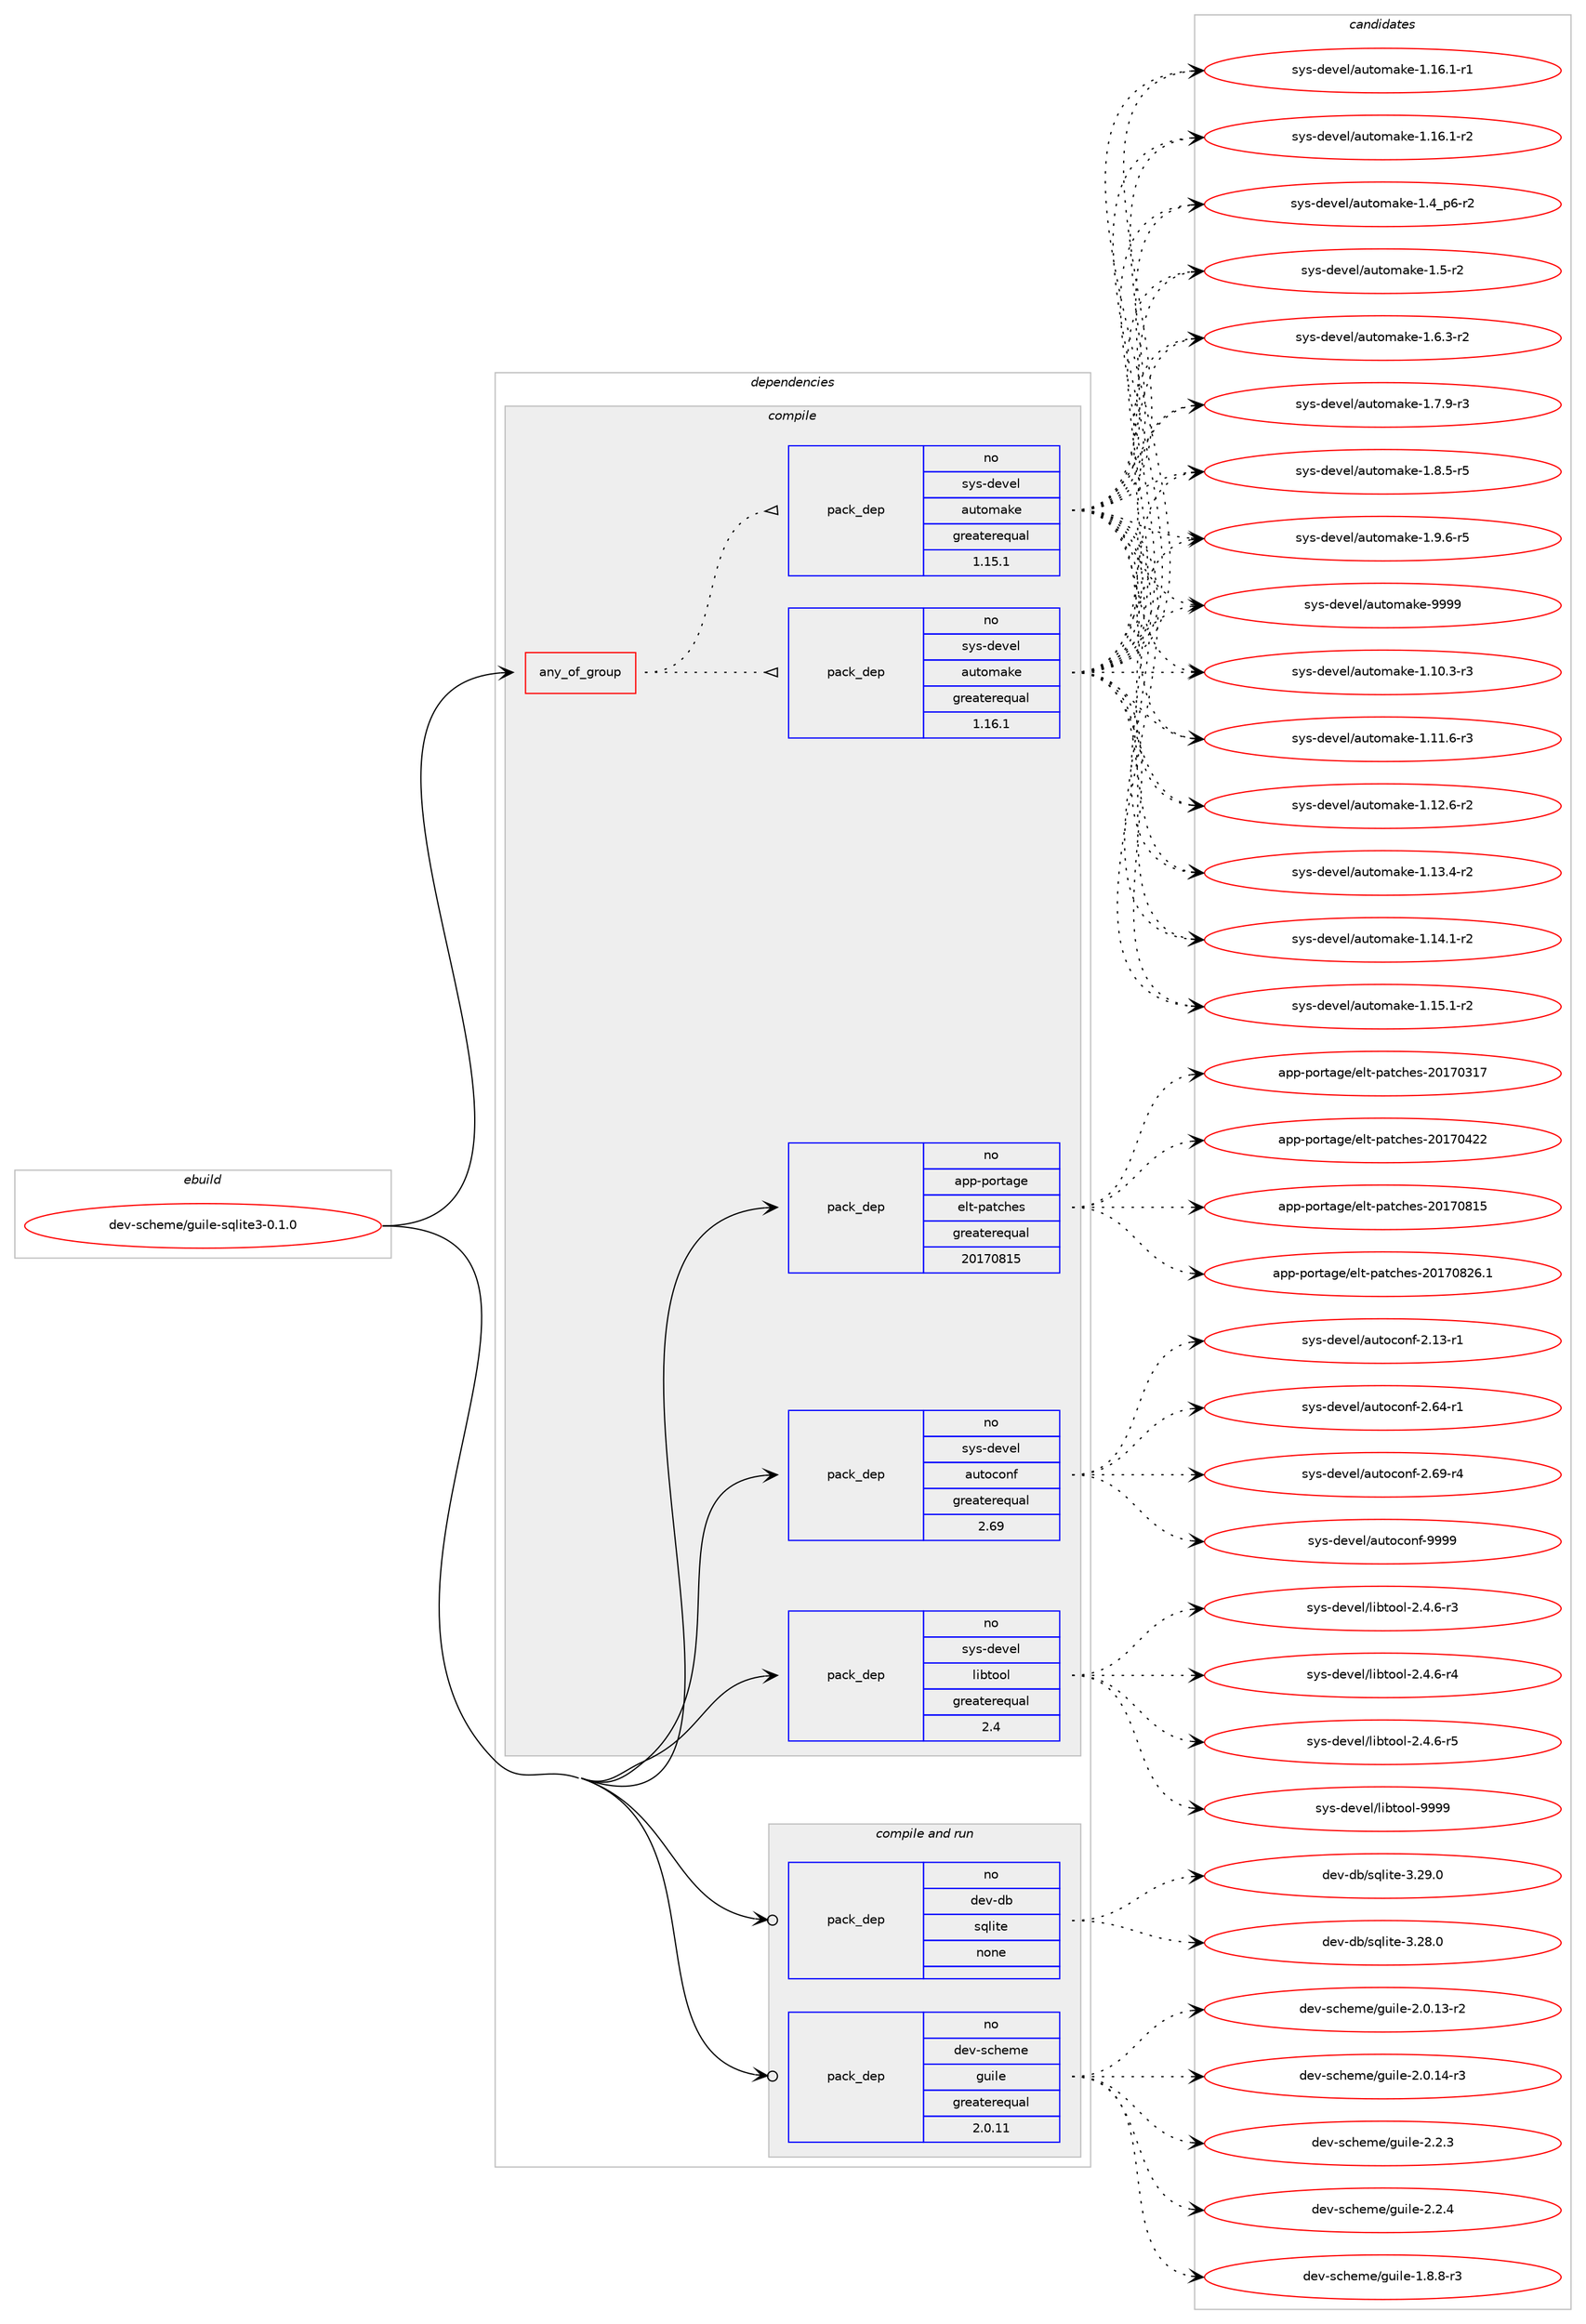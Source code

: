 digraph prolog {

# *************
# Graph options
# *************

newrank=true;
concentrate=true;
compound=true;
graph [rankdir=LR,fontname=Helvetica,fontsize=10,ranksep=1.5];#, ranksep=2.5, nodesep=0.2];
edge  [arrowhead=vee];
node  [fontname=Helvetica,fontsize=10];

# **********
# The ebuild
# **********

subgraph cluster_leftcol {
color=gray;
rank=same;
label=<<i>ebuild</i>>;
id [label="dev-scheme/guile-sqlite3-0.1.0", color=red, width=4, href="../dev-scheme/guile-sqlite3-0.1.0.svg"];
}

# ****************
# The dependencies
# ****************

subgraph cluster_midcol {
color=gray;
label=<<i>dependencies</i>>;
subgraph cluster_compile {
fillcolor="#eeeeee";
style=filled;
label=<<i>compile</i>>;
subgraph any11684 {
dependency723748 [label=<<TABLE BORDER="0" CELLBORDER="1" CELLSPACING="0" CELLPADDING="4"><TR><TD CELLPADDING="10">any_of_group</TD></TR></TABLE>>, shape=none, color=red];subgraph pack530070 {
dependency723749 [label=<<TABLE BORDER="0" CELLBORDER="1" CELLSPACING="0" CELLPADDING="4" WIDTH="220"><TR><TD ROWSPAN="6" CELLPADDING="30">pack_dep</TD></TR><TR><TD WIDTH="110">no</TD></TR><TR><TD>sys-devel</TD></TR><TR><TD>automake</TD></TR><TR><TD>greaterequal</TD></TR><TR><TD>1.16.1</TD></TR></TABLE>>, shape=none, color=blue];
}
dependency723748:e -> dependency723749:w [weight=20,style="dotted",arrowhead="oinv"];
subgraph pack530071 {
dependency723750 [label=<<TABLE BORDER="0" CELLBORDER="1" CELLSPACING="0" CELLPADDING="4" WIDTH="220"><TR><TD ROWSPAN="6" CELLPADDING="30">pack_dep</TD></TR><TR><TD WIDTH="110">no</TD></TR><TR><TD>sys-devel</TD></TR><TR><TD>automake</TD></TR><TR><TD>greaterequal</TD></TR><TR><TD>1.15.1</TD></TR></TABLE>>, shape=none, color=blue];
}
dependency723748:e -> dependency723750:w [weight=20,style="dotted",arrowhead="oinv"];
}
id:e -> dependency723748:w [weight=20,style="solid",arrowhead="vee"];
subgraph pack530072 {
dependency723751 [label=<<TABLE BORDER="0" CELLBORDER="1" CELLSPACING="0" CELLPADDING="4" WIDTH="220"><TR><TD ROWSPAN="6" CELLPADDING="30">pack_dep</TD></TR><TR><TD WIDTH="110">no</TD></TR><TR><TD>app-portage</TD></TR><TR><TD>elt-patches</TD></TR><TR><TD>greaterequal</TD></TR><TR><TD>20170815</TD></TR></TABLE>>, shape=none, color=blue];
}
id:e -> dependency723751:w [weight=20,style="solid",arrowhead="vee"];
subgraph pack530073 {
dependency723752 [label=<<TABLE BORDER="0" CELLBORDER="1" CELLSPACING="0" CELLPADDING="4" WIDTH="220"><TR><TD ROWSPAN="6" CELLPADDING="30">pack_dep</TD></TR><TR><TD WIDTH="110">no</TD></TR><TR><TD>sys-devel</TD></TR><TR><TD>autoconf</TD></TR><TR><TD>greaterequal</TD></TR><TR><TD>2.69</TD></TR></TABLE>>, shape=none, color=blue];
}
id:e -> dependency723752:w [weight=20,style="solid",arrowhead="vee"];
subgraph pack530074 {
dependency723753 [label=<<TABLE BORDER="0" CELLBORDER="1" CELLSPACING="0" CELLPADDING="4" WIDTH="220"><TR><TD ROWSPAN="6" CELLPADDING="30">pack_dep</TD></TR><TR><TD WIDTH="110">no</TD></TR><TR><TD>sys-devel</TD></TR><TR><TD>libtool</TD></TR><TR><TD>greaterequal</TD></TR><TR><TD>2.4</TD></TR></TABLE>>, shape=none, color=blue];
}
id:e -> dependency723753:w [weight=20,style="solid",arrowhead="vee"];
}
subgraph cluster_compileandrun {
fillcolor="#eeeeee";
style=filled;
label=<<i>compile and run</i>>;
subgraph pack530075 {
dependency723754 [label=<<TABLE BORDER="0" CELLBORDER="1" CELLSPACING="0" CELLPADDING="4" WIDTH="220"><TR><TD ROWSPAN="6" CELLPADDING="30">pack_dep</TD></TR><TR><TD WIDTH="110">no</TD></TR><TR><TD>dev-db</TD></TR><TR><TD>sqlite</TD></TR><TR><TD>none</TD></TR><TR><TD></TD></TR></TABLE>>, shape=none, color=blue];
}
id:e -> dependency723754:w [weight=20,style="solid",arrowhead="odotvee"];
subgraph pack530076 {
dependency723755 [label=<<TABLE BORDER="0" CELLBORDER="1" CELLSPACING="0" CELLPADDING="4" WIDTH="220"><TR><TD ROWSPAN="6" CELLPADDING="30">pack_dep</TD></TR><TR><TD WIDTH="110">no</TD></TR><TR><TD>dev-scheme</TD></TR><TR><TD>guile</TD></TR><TR><TD>greaterequal</TD></TR><TR><TD>2.0.11</TD></TR></TABLE>>, shape=none, color=blue];
}
id:e -> dependency723755:w [weight=20,style="solid",arrowhead="odotvee"];
}
subgraph cluster_run {
fillcolor="#eeeeee";
style=filled;
label=<<i>run</i>>;
}
}

# **************
# The candidates
# **************

subgraph cluster_choices {
rank=same;
color=gray;
label=<<i>candidates</i>>;

subgraph choice530070 {
color=black;
nodesep=1;
choice11512111545100101118101108479711711611110997107101454946494846514511451 [label="sys-devel/automake-1.10.3-r3", color=red, width=4,href="../sys-devel/automake-1.10.3-r3.svg"];
choice11512111545100101118101108479711711611110997107101454946494946544511451 [label="sys-devel/automake-1.11.6-r3", color=red, width=4,href="../sys-devel/automake-1.11.6-r3.svg"];
choice11512111545100101118101108479711711611110997107101454946495046544511450 [label="sys-devel/automake-1.12.6-r2", color=red, width=4,href="../sys-devel/automake-1.12.6-r2.svg"];
choice11512111545100101118101108479711711611110997107101454946495146524511450 [label="sys-devel/automake-1.13.4-r2", color=red, width=4,href="../sys-devel/automake-1.13.4-r2.svg"];
choice11512111545100101118101108479711711611110997107101454946495246494511450 [label="sys-devel/automake-1.14.1-r2", color=red, width=4,href="../sys-devel/automake-1.14.1-r2.svg"];
choice11512111545100101118101108479711711611110997107101454946495346494511450 [label="sys-devel/automake-1.15.1-r2", color=red, width=4,href="../sys-devel/automake-1.15.1-r2.svg"];
choice11512111545100101118101108479711711611110997107101454946495446494511449 [label="sys-devel/automake-1.16.1-r1", color=red, width=4,href="../sys-devel/automake-1.16.1-r1.svg"];
choice11512111545100101118101108479711711611110997107101454946495446494511450 [label="sys-devel/automake-1.16.1-r2", color=red, width=4,href="../sys-devel/automake-1.16.1-r2.svg"];
choice115121115451001011181011084797117116111109971071014549465295112544511450 [label="sys-devel/automake-1.4_p6-r2", color=red, width=4,href="../sys-devel/automake-1.4_p6-r2.svg"];
choice11512111545100101118101108479711711611110997107101454946534511450 [label="sys-devel/automake-1.5-r2", color=red, width=4,href="../sys-devel/automake-1.5-r2.svg"];
choice115121115451001011181011084797117116111109971071014549465446514511450 [label="sys-devel/automake-1.6.3-r2", color=red, width=4,href="../sys-devel/automake-1.6.3-r2.svg"];
choice115121115451001011181011084797117116111109971071014549465546574511451 [label="sys-devel/automake-1.7.9-r3", color=red, width=4,href="../sys-devel/automake-1.7.9-r3.svg"];
choice115121115451001011181011084797117116111109971071014549465646534511453 [label="sys-devel/automake-1.8.5-r5", color=red, width=4,href="../sys-devel/automake-1.8.5-r5.svg"];
choice115121115451001011181011084797117116111109971071014549465746544511453 [label="sys-devel/automake-1.9.6-r5", color=red, width=4,href="../sys-devel/automake-1.9.6-r5.svg"];
choice115121115451001011181011084797117116111109971071014557575757 [label="sys-devel/automake-9999", color=red, width=4,href="../sys-devel/automake-9999.svg"];
dependency723749:e -> choice11512111545100101118101108479711711611110997107101454946494846514511451:w [style=dotted,weight="100"];
dependency723749:e -> choice11512111545100101118101108479711711611110997107101454946494946544511451:w [style=dotted,weight="100"];
dependency723749:e -> choice11512111545100101118101108479711711611110997107101454946495046544511450:w [style=dotted,weight="100"];
dependency723749:e -> choice11512111545100101118101108479711711611110997107101454946495146524511450:w [style=dotted,weight="100"];
dependency723749:e -> choice11512111545100101118101108479711711611110997107101454946495246494511450:w [style=dotted,weight="100"];
dependency723749:e -> choice11512111545100101118101108479711711611110997107101454946495346494511450:w [style=dotted,weight="100"];
dependency723749:e -> choice11512111545100101118101108479711711611110997107101454946495446494511449:w [style=dotted,weight="100"];
dependency723749:e -> choice11512111545100101118101108479711711611110997107101454946495446494511450:w [style=dotted,weight="100"];
dependency723749:e -> choice115121115451001011181011084797117116111109971071014549465295112544511450:w [style=dotted,weight="100"];
dependency723749:e -> choice11512111545100101118101108479711711611110997107101454946534511450:w [style=dotted,weight="100"];
dependency723749:e -> choice115121115451001011181011084797117116111109971071014549465446514511450:w [style=dotted,weight="100"];
dependency723749:e -> choice115121115451001011181011084797117116111109971071014549465546574511451:w [style=dotted,weight="100"];
dependency723749:e -> choice115121115451001011181011084797117116111109971071014549465646534511453:w [style=dotted,weight="100"];
dependency723749:e -> choice115121115451001011181011084797117116111109971071014549465746544511453:w [style=dotted,weight="100"];
dependency723749:e -> choice115121115451001011181011084797117116111109971071014557575757:w [style=dotted,weight="100"];
}
subgraph choice530071 {
color=black;
nodesep=1;
choice11512111545100101118101108479711711611110997107101454946494846514511451 [label="sys-devel/automake-1.10.3-r3", color=red, width=4,href="../sys-devel/automake-1.10.3-r3.svg"];
choice11512111545100101118101108479711711611110997107101454946494946544511451 [label="sys-devel/automake-1.11.6-r3", color=red, width=4,href="../sys-devel/automake-1.11.6-r3.svg"];
choice11512111545100101118101108479711711611110997107101454946495046544511450 [label="sys-devel/automake-1.12.6-r2", color=red, width=4,href="../sys-devel/automake-1.12.6-r2.svg"];
choice11512111545100101118101108479711711611110997107101454946495146524511450 [label="sys-devel/automake-1.13.4-r2", color=red, width=4,href="../sys-devel/automake-1.13.4-r2.svg"];
choice11512111545100101118101108479711711611110997107101454946495246494511450 [label="sys-devel/automake-1.14.1-r2", color=red, width=4,href="../sys-devel/automake-1.14.1-r2.svg"];
choice11512111545100101118101108479711711611110997107101454946495346494511450 [label="sys-devel/automake-1.15.1-r2", color=red, width=4,href="../sys-devel/automake-1.15.1-r2.svg"];
choice11512111545100101118101108479711711611110997107101454946495446494511449 [label="sys-devel/automake-1.16.1-r1", color=red, width=4,href="../sys-devel/automake-1.16.1-r1.svg"];
choice11512111545100101118101108479711711611110997107101454946495446494511450 [label="sys-devel/automake-1.16.1-r2", color=red, width=4,href="../sys-devel/automake-1.16.1-r2.svg"];
choice115121115451001011181011084797117116111109971071014549465295112544511450 [label="sys-devel/automake-1.4_p6-r2", color=red, width=4,href="../sys-devel/automake-1.4_p6-r2.svg"];
choice11512111545100101118101108479711711611110997107101454946534511450 [label="sys-devel/automake-1.5-r2", color=red, width=4,href="../sys-devel/automake-1.5-r2.svg"];
choice115121115451001011181011084797117116111109971071014549465446514511450 [label="sys-devel/automake-1.6.3-r2", color=red, width=4,href="../sys-devel/automake-1.6.3-r2.svg"];
choice115121115451001011181011084797117116111109971071014549465546574511451 [label="sys-devel/automake-1.7.9-r3", color=red, width=4,href="../sys-devel/automake-1.7.9-r3.svg"];
choice115121115451001011181011084797117116111109971071014549465646534511453 [label="sys-devel/automake-1.8.5-r5", color=red, width=4,href="../sys-devel/automake-1.8.5-r5.svg"];
choice115121115451001011181011084797117116111109971071014549465746544511453 [label="sys-devel/automake-1.9.6-r5", color=red, width=4,href="../sys-devel/automake-1.9.6-r5.svg"];
choice115121115451001011181011084797117116111109971071014557575757 [label="sys-devel/automake-9999", color=red, width=4,href="../sys-devel/automake-9999.svg"];
dependency723750:e -> choice11512111545100101118101108479711711611110997107101454946494846514511451:w [style=dotted,weight="100"];
dependency723750:e -> choice11512111545100101118101108479711711611110997107101454946494946544511451:w [style=dotted,weight="100"];
dependency723750:e -> choice11512111545100101118101108479711711611110997107101454946495046544511450:w [style=dotted,weight="100"];
dependency723750:e -> choice11512111545100101118101108479711711611110997107101454946495146524511450:w [style=dotted,weight="100"];
dependency723750:e -> choice11512111545100101118101108479711711611110997107101454946495246494511450:w [style=dotted,weight="100"];
dependency723750:e -> choice11512111545100101118101108479711711611110997107101454946495346494511450:w [style=dotted,weight="100"];
dependency723750:e -> choice11512111545100101118101108479711711611110997107101454946495446494511449:w [style=dotted,weight="100"];
dependency723750:e -> choice11512111545100101118101108479711711611110997107101454946495446494511450:w [style=dotted,weight="100"];
dependency723750:e -> choice115121115451001011181011084797117116111109971071014549465295112544511450:w [style=dotted,weight="100"];
dependency723750:e -> choice11512111545100101118101108479711711611110997107101454946534511450:w [style=dotted,weight="100"];
dependency723750:e -> choice115121115451001011181011084797117116111109971071014549465446514511450:w [style=dotted,weight="100"];
dependency723750:e -> choice115121115451001011181011084797117116111109971071014549465546574511451:w [style=dotted,weight="100"];
dependency723750:e -> choice115121115451001011181011084797117116111109971071014549465646534511453:w [style=dotted,weight="100"];
dependency723750:e -> choice115121115451001011181011084797117116111109971071014549465746544511453:w [style=dotted,weight="100"];
dependency723750:e -> choice115121115451001011181011084797117116111109971071014557575757:w [style=dotted,weight="100"];
}
subgraph choice530072 {
color=black;
nodesep=1;
choice97112112451121111141169710310147101108116451129711699104101115455048495548514955 [label="app-portage/elt-patches-20170317", color=red, width=4,href="../app-portage/elt-patches-20170317.svg"];
choice97112112451121111141169710310147101108116451129711699104101115455048495548525050 [label="app-portage/elt-patches-20170422", color=red, width=4,href="../app-portage/elt-patches-20170422.svg"];
choice97112112451121111141169710310147101108116451129711699104101115455048495548564953 [label="app-portage/elt-patches-20170815", color=red, width=4,href="../app-portage/elt-patches-20170815.svg"];
choice971121124511211111411697103101471011081164511297116991041011154550484955485650544649 [label="app-portage/elt-patches-20170826.1", color=red, width=4,href="../app-portage/elt-patches-20170826.1.svg"];
dependency723751:e -> choice97112112451121111141169710310147101108116451129711699104101115455048495548514955:w [style=dotted,weight="100"];
dependency723751:e -> choice97112112451121111141169710310147101108116451129711699104101115455048495548525050:w [style=dotted,weight="100"];
dependency723751:e -> choice97112112451121111141169710310147101108116451129711699104101115455048495548564953:w [style=dotted,weight="100"];
dependency723751:e -> choice971121124511211111411697103101471011081164511297116991041011154550484955485650544649:w [style=dotted,weight="100"];
}
subgraph choice530073 {
color=black;
nodesep=1;
choice1151211154510010111810110847971171161119911111010245504649514511449 [label="sys-devel/autoconf-2.13-r1", color=red, width=4,href="../sys-devel/autoconf-2.13-r1.svg"];
choice1151211154510010111810110847971171161119911111010245504654524511449 [label="sys-devel/autoconf-2.64-r1", color=red, width=4,href="../sys-devel/autoconf-2.64-r1.svg"];
choice1151211154510010111810110847971171161119911111010245504654574511452 [label="sys-devel/autoconf-2.69-r4", color=red, width=4,href="../sys-devel/autoconf-2.69-r4.svg"];
choice115121115451001011181011084797117116111991111101024557575757 [label="sys-devel/autoconf-9999", color=red, width=4,href="../sys-devel/autoconf-9999.svg"];
dependency723752:e -> choice1151211154510010111810110847971171161119911111010245504649514511449:w [style=dotted,weight="100"];
dependency723752:e -> choice1151211154510010111810110847971171161119911111010245504654524511449:w [style=dotted,weight="100"];
dependency723752:e -> choice1151211154510010111810110847971171161119911111010245504654574511452:w [style=dotted,weight="100"];
dependency723752:e -> choice115121115451001011181011084797117116111991111101024557575757:w [style=dotted,weight="100"];
}
subgraph choice530074 {
color=black;
nodesep=1;
choice1151211154510010111810110847108105981161111111084550465246544511451 [label="sys-devel/libtool-2.4.6-r3", color=red, width=4,href="../sys-devel/libtool-2.4.6-r3.svg"];
choice1151211154510010111810110847108105981161111111084550465246544511452 [label="sys-devel/libtool-2.4.6-r4", color=red, width=4,href="../sys-devel/libtool-2.4.6-r4.svg"];
choice1151211154510010111810110847108105981161111111084550465246544511453 [label="sys-devel/libtool-2.4.6-r5", color=red, width=4,href="../sys-devel/libtool-2.4.6-r5.svg"];
choice1151211154510010111810110847108105981161111111084557575757 [label="sys-devel/libtool-9999", color=red, width=4,href="../sys-devel/libtool-9999.svg"];
dependency723753:e -> choice1151211154510010111810110847108105981161111111084550465246544511451:w [style=dotted,weight="100"];
dependency723753:e -> choice1151211154510010111810110847108105981161111111084550465246544511452:w [style=dotted,weight="100"];
dependency723753:e -> choice1151211154510010111810110847108105981161111111084550465246544511453:w [style=dotted,weight="100"];
dependency723753:e -> choice1151211154510010111810110847108105981161111111084557575757:w [style=dotted,weight="100"];
}
subgraph choice530075 {
color=black;
nodesep=1;
choice10010111845100984711511310810511610145514650564648 [label="dev-db/sqlite-3.28.0", color=red, width=4,href="../dev-db/sqlite-3.28.0.svg"];
choice10010111845100984711511310810511610145514650574648 [label="dev-db/sqlite-3.29.0", color=red, width=4,href="../dev-db/sqlite-3.29.0.svg"];
dependency723754:e -> choice10010111845100984711511310810511610145514650564648:w [style=dotted,weight="100"];
dependency723754:e -> choice10010111845100984711511310810511610145514650574648:w [style=dotted,weight="100"];
}
subgraph choice530076 {
color=black;
nodesep=1;
choice1001011184511599104101109101471031171051081014549465646564511451 [label="dev-scheme/guile-1.8.8-r3", color=red, width=4,href="../dev-scheme/guile-1.8.8-r3.svg"];
choice100101118451159910410110910147103117105108101455046484649514511450 [label="dev-scheme/guile-2.0.13-r2", color=red, width=4,href="../dev-scheme/guile-2.0.13-r2.svg"];
choice100101118451159910410110910147103117105108101455046484649524511451 [label="dev-scheme/guile-2.0.14-r3", color=red, width=4,href="../dev-scheme/guile-2.0.14-r3.svg"];
choice100101118451159910410110910147103117105108101455046504651 [label="dev-scheme/guile-2.2.3", color=red, width=4,href="../dev-scheme/guile-2.2.3.svg"];
choice100101118451159910410110910147103117105108101455046504652 [label="dev-scheme/guile-2.2.4", color=red, width=4,href="../dev-scheme/guile-2.2.4.svg"];
dependency723755:e -> choice1001011184511599104101109101471031171051081014549465646564511451:w [style=dotted,weight="100"];
dependency723755:e -> choice100101118451159910410110910147103117105108101455046484649514511450:w [style=dotted,weight="100"];
dependency723755:e -> choice100101118451159910410110910147103117105108101455046484649524511451:w [style=dotted,weight="100"];
dependency723755:e -> choice100101118451159910410110910147103117105108101455046504651:w [style=dotted,weight="100"];
dependency723755:e -> choice100101118451159910410110910147103117105108101455046504652:w [style=dotted,weight="100"];
}
}

}
